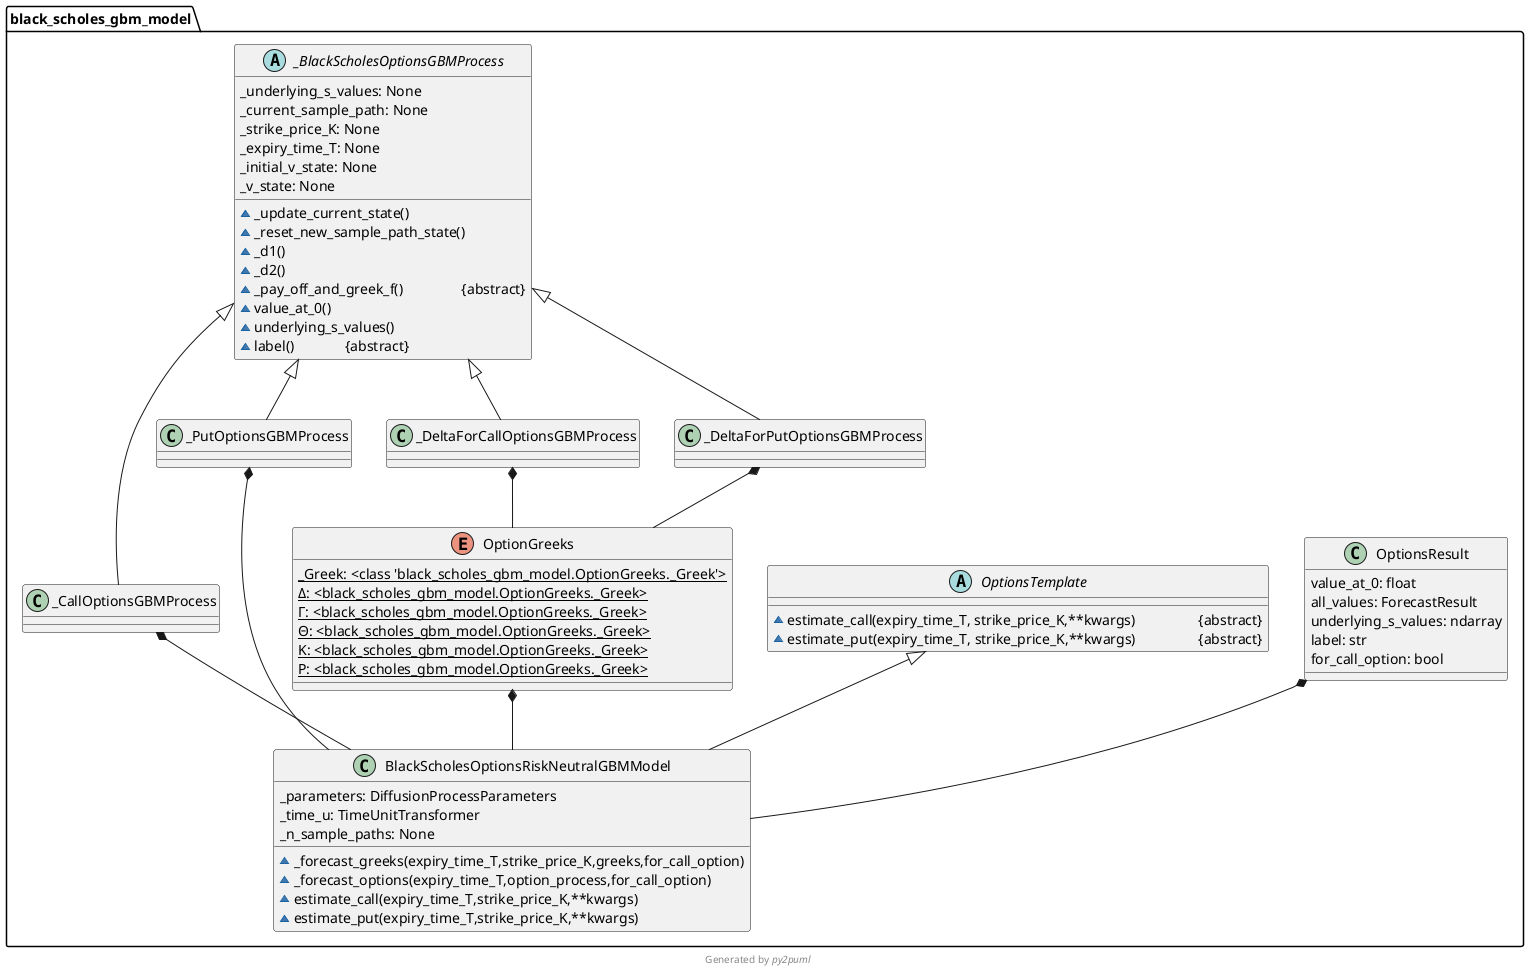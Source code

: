 @startuml black_scholes_gbm_model
!pragma useIntermediatePackages false
!define ABSTRACT &#123;abstract&#125;


class black_scholes_gbm_model.BlackScholesOptionsRiskNeutralGBMModel {
  _parameters: DiffusionProcessParameters
  _time_u: TimeUnitTransformer
  _n_sample_paths: None

  ~_forecast_greeks(expiry_time_T,strike_price_K,greeks,for_call_option)
  ~_forecast_options(expiry_time_T,option_process,for_call_option)
  ~estimate_call(expiry_time_T,strike_price_K,**kwargs)
  ~estimate_put(expiry_time_T,strike_price_K,**kwargs)
}
enum black_scholes_gbm_model.OptionGreeks {
  _Greek: <class 'black_scholes_gbm_model.OptionGreeks._Greek'> {static}
  Δ: <black_scholes_gbm_model.OptionGreeks._Greek> {static}
  Γ: <black_scholes_gbm_model.OptionGreeks._Greek> {static}
  Θ: <black_scholes_gbm_model.OptionGreeks._Greek> {static}
  Κ: <black_scholes_gbm_model.OptionGreeks._Greek> {static}
  Ρ: <black_scholes_gbm_model.OptionGreeks._Greek> {static}
}
class black_scholes_gbm_model.OptionsResult {
  value_at_0: float
  all_values: ForecastResult
  underlying_s_values: ndarray
  label: str
  for_call_option: bool
}
abstract class black_scholes_gbm_model.OptionsTemplate {
  ~estimate_call(expiry_time_T, strike_price_K,**kwargs) \t\t ABSTRACT
  ~estimate_put(expiry_time_T, strike_price_K,**kwargs) \t\t ABSTRACT
}
abstract class black_scholes_gbm_model._BlackScholesOptionsGBMProcess {
  _underlying_s_values: None
  _current_sample_path: None
  _strike_price_K: None
  _expiry_time_T: None
  _initial_v_state: None
  _v_state: None

  ~_update_current_state()
  ~_reset_new_sample_path_state()
  ~_d1()
  ~_d2()
  ~_pay_off_and_greek_f() \t\t ABSTRACT
  ~value_at_0()
  ~underlying_s_values()
  ~label() \t\t ABSTRACT
}
class black_scholes_gbm_model._CallOptionsGBMProcess {
}
class black_scholes_gbm_model._DeltaForCallOptionsGBMProcess {
}

class black_scholes_gbm_model._PutOptionsGBMProcess {
}
class black_scholes_gbm_model._DeltaForPutOptionsGBMProcess {
}

black_scholes_gbm_model.OptionsResult *-- black_scholes_gbm_model.BlackScholesOptionsRiskNeutralGBMModel
black_scholes_gbm_model.OptionGreeks *-- black_scholes_gbm_model.BlackScholesOptionsRiskNeutralGBMModel
black_scholes_gbm_model.OptionsTemplate <|-- black_scholes_gbm_model.BlackScholesOptionsRiskNeutralGBMModel
black_scholes_gbm_model._BlackScholesOptionsGBMProcess <|-- black_scholes_gbm_model._CallOptionsGBMProcess
black_scholes_gbm_model._BlackScholesOptionsGBMProcess <|-- black_scholes_gbm_model._DeltaForCallOptionsGBMProcess
black_scholes_gbm_model._BlackScholesOptionsGBMProcess <|-- black_scholes_gbm_model._DeltaForPutOptionsGBMProcess
black_scholes_gbm_model._BlackScholesOptionsGBMProcess <|-- black_scholes_gbm_model._PutOptionsGBMProcess
black_scholes_gbm_model._CallOptionsGBMProcess *-- black_scholes_gbm_model.BlackScholesOptionsRiskNeutralGBMModel
black_scholes_gbm_model._PutOptionsGBMProcess *-- black_scholes_gbm_model.BlackScholesOptionsRiskNeutralGBMModel
black_scholes_gbm_model._DeltaForCallOptionsGBMProcess *-- black_scholes_gbm_model.OptionGreeks
black_scholes_gbm_model._DeltaForPutOptionsGBMProcess *-- black_scholes_gbm_model.OptionGreeks

footer Generated by //py2puml//
@enduml

